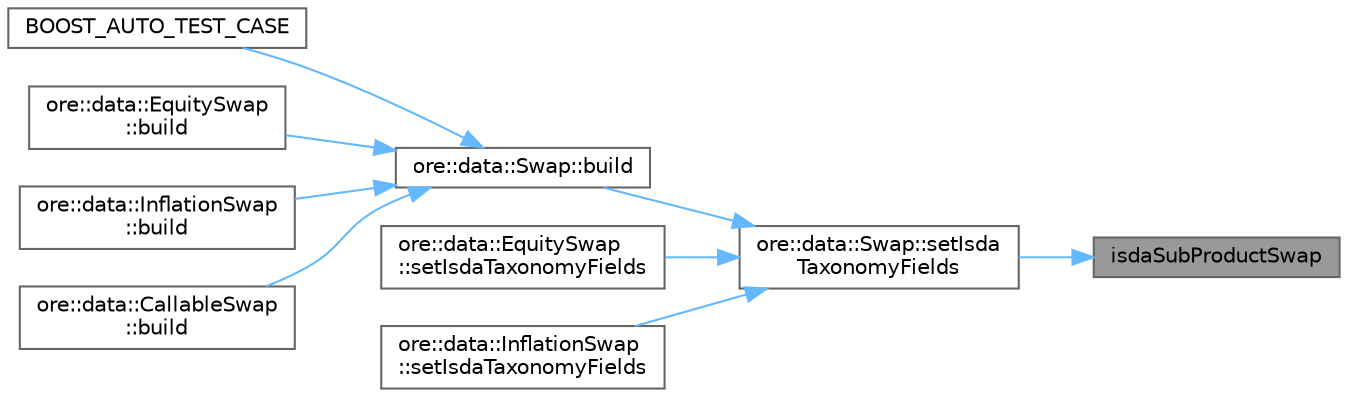 digraph "isdaSubProductSwap"
{
 // INTERACTIVE_SVG=YES
 // LATEX_PDF_SIZE
  bgcolor="transparent";
  edge [fontname=Helvetica,fontsize=10,labelfontname=Helvetica,labelfontsize=10];
  node [fontname=Helvetica,fontsize=10,shape=box,height=0.2,width=0.4];
  rankdir="RL";
  Node1 [label="isdaSubProductSwap",height=0.2,width=0.4,color="gray40", fillcolor="grey60", style="filled", fontcolor="black",tooltip=" "];
  Node1 -> Node2 [dir="back",color="steelblue1",style="solid"];
  Node2 [label="ore::data::Swap::setIsda\lTaxonomyFields",height=0.2,width=0.4,color="grey40", fillcolor="white", style="filled",URL="$classore_1_1data_1_1_swap.html#ace6a451b585a4a645c0c9c78e75dc78e",tooltip=" "];
  Node2 -> Node3 [dir="back",color="steelblue1",style="solid"];
  Node3 [label="ore::data::Swap::build",height=0.2,width=0.4,color="grey40", fillcolor="white", style="filled",URL="$classore_1_1data_1_1_swap.html#af7b69d5b18d278257927e32b10a23ee6",tooltip="Build QuantLib/QuantExt instrument, link pricing engine."];
  Node3 -> Node4 [dir="back",color="steelblue1",style="solid"];
  Node4 [label="BOOST_AUTO_TEST_CASE",height=0.2,width=0.4,color="grey40", fillcolor="white", style="filled",URL="$test_2todaysmarket_8cpp.html#aeb43366ac05a65218ef11c74fa7a5650",tooltip=" "];
  Node3 -> Node5 [dir="back",color="steelblue1",style="solid"];
  Node5 [label="ore::data::EquitySwap\l::build",height=0.2,width=0.4,color="grey40", fillcolor="white", style="filled",URL="$classore_1_1data_1_1_equity_swap.html#af7b69d5b18d278257927e32b10a23ee6",tooltip="Trade interface."];
  Node3 -> Node6 [dir="back",color="steelblue1",style="solid"];
  Node6 [label="ore::data::InflationSwap\l::build",height=0.2,width=0.4,color="grey40", fillcolor="white", style="filled",URL="$classore_1_1data_1_1_inflation_swap.html#af7b69d5b18d278257927e32b10a23ee6",tooltip="Trade interface."];
  Node3 -> Node7 [dir="back",color="steelblue1",style="solid"];
  Node7 [label="ore::data::CallableSwap\l::build",height=0.2,width=0.4,color="grey40", fillcolor="white", style="filled",URL="$classore_1_1data_1_1_callable_swap.html#ab1db499ff5e65c59fd2009d62276fdaf",tooltip="Build QuantLib/QuantExt instrument, link pricing engine."];
  Node2 -> Node8 [dir="back",color="steelblue1",style="solid"];
  Node8 [label="ore::data::EquitySwap\l::setIsdaTaxonomyFields",height=0.2,width=0.4,color="grey40", fillcolor="white", style="filled",URL="$classore_1_1data_1_1_equity_swap.html#a2dd9978bc1a99ad8e4655a1516e342b6",tooltip=" "];
  Node2 -> Node9 [dir="back",color="steelblue1",style="solid"];
  Node9 [label="ore::data::InflationSwap\l::setIsdaTaxonomyFields",height=0.2,width=0.4,color="grey40", fillcolor="white", style="filled",URL="$classore_1_1data_1_1_inflation_swap.html#a2dd9978bc1a99ad8e4655a1516e342b6",tooltip=" "];
}
